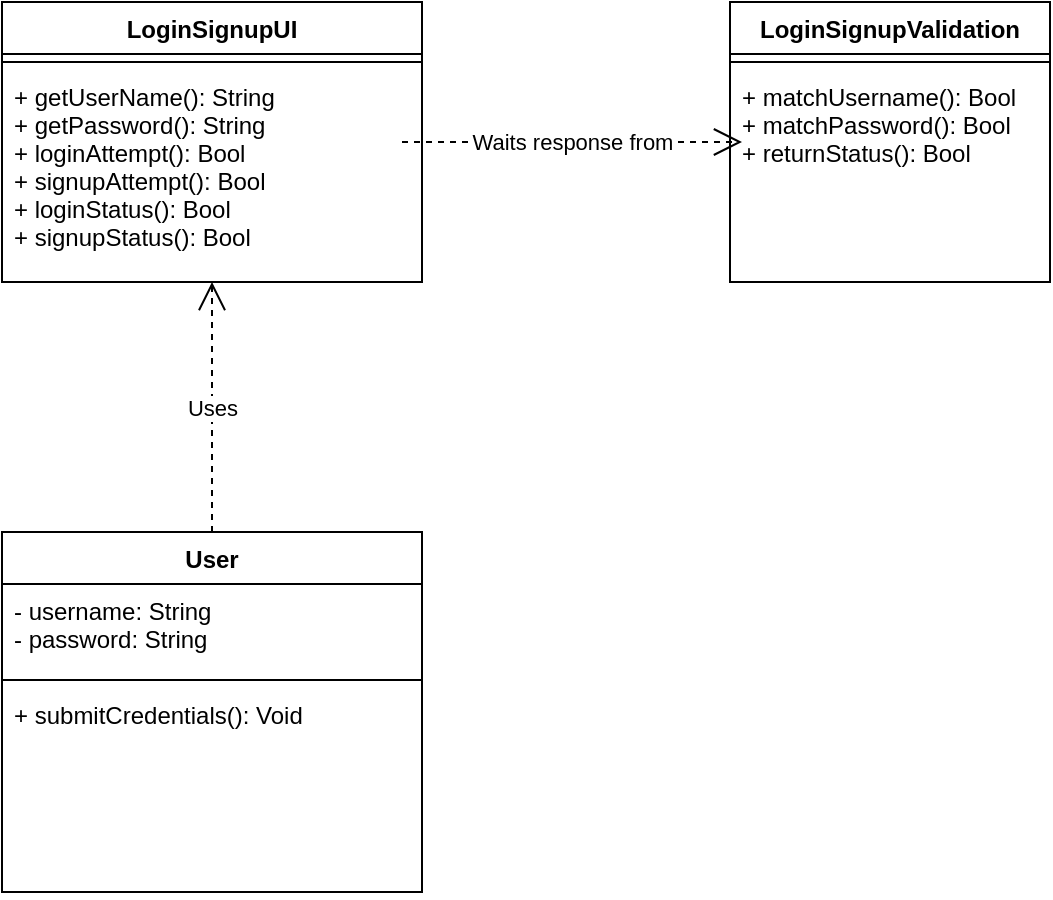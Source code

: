<mxfile version="14.4.9" type="github"><diagram id="WIL5kN3B1NPOziprGyco" name="Page-1"><mxGraphModel dx="1422" dy="762" grid="0" gridSize="10" guides="1" tooltips="1" connect="1" arrows="1" fold="1" page="1" pageScale="1" pageWidth="827" pageHeight="1169" math="0" shadow="0"><root><mxCell id="0"/><mxCell id="1" parent="0"/><mxCell id="sXeATQgISM9oi46G_0YH-5" value="LoginSignupUI" style="swimlane;fontStyle=1;align=center;verticalAlign=top;childLayout=stackLayout;horizontal=1;startSize=26;horizontalStack=0;resizeParent=1;resizeParentMax=0;resizeLast=0;collapsible=1;marginBottom=0;" parent="1" vertex="1"><mxGeometry x="152" y="140" width="210" height="140" as="geometry"/></mxCell><mxCell id="sXeATQgISM9oi46G_0YH-7" value="" style="line;strokeWidth=1;fillColor=none;align=left;verticalAlign=middle;spacingTop=-1;spacingLeft=3;spacingRight=3;rotatable=0;labelPosition=right;points=[];portConstraint=eastwest;" parent="sXeATQgISM9oi46G_0YH-5" vertex="1"><mxGeometry y="26" width="210" height="8" as="geometry"/></mxCell><mxCell id="sXeATQgISM9oi46G_0YH-26" value="Waits response from" style="endArrow=open;endSize=12;dashed=1;html=1;" parent="sXeATQgISM9oi46G_0YH-5" edge="1"><mxGeometry width="160" relative="1" as="geometry"><mxPoint x="200" y="70" as="sourcePoint"/><mxPoint x="370" y="70" as="targetPoint"/></mxGeometry></mxCell><mxCell id="sXeATQgISM9oi46G_0YH-8" value="+ getUserName(): String&#10;+ getPassword(): String&#10;+ loginAttempt(): Bool&#10;+ signupAttempt(): Bool&#10;+ loginStatus(): Bool&#10;+ signupStatus(): Bool" style="text;strokeColor=none;fillColor=none;align=left;verticalAlign=top;spacingLeft=4;spacingRight=4;overflow=hidden;rotatable=0;points=[[0,0.5],[1,0.5]];portConstraint=eastwest;" parent="sXeATQgISM9oi46G_0YH-5" vertex="1"><mxGeometry y="34" width="210" height="106" as="geometry"/></mxCell><mxCell id="sXeATQgISM9oi46G_0YH-9" value="LoginSignupValidation" style="swimlane;fontStyle=1;align=center;verticalAlign=top;childLayout=stackLayout;horizontal=1;startSize=26;horizontalStack=0;resizeParent=1;resizeParentMax=0;resizeLast=0;collapsible=1;marginBottom=0;" parent="1" vertex="1"><mxGeometry x="516" y="140" width="160" height="140" as="geometry"/></mxCell><mxCell id="sXeATQgISM9oi46G_0YH-11" value="" style="line;strokeWidth=1;fillColor=none;align=left;verticalAlign=middle;spacingTop=-1;spacingLeft=3;spacingRight=3;rotatable=0;labelPosition=right;points=[];portConstraint=eastwest;" parent="sXeATQgISM9oi46G_0YH-9" vertex="1"><mxGeometry y="26" width="160" height="8" as="geometry"/></mxCell><mxCell id="sXeATQgISM9oi46G_0YH-12" value="+ matchUsername(): Bool&#10;+ matchPassword(): Bool&#10;+ returnStatus(): Bool" style="text;strokeColor=none;fillColor=none;align=left;verticalAlign=top;spacingLeft=4;spacingRight=4;overflow=hidden;rotatable=0;points=[[0,0.5],[1,0.5]];portConstraint=eastwest;" parent="sXeATQgISM9oi46G_0YH-9" vertex="1"><mxGeometry y="34" width="160" height="106" as="geometry"/></mxCell><mxCell id="sXeATQgISM9oi46G_0YH-21" value="User" style="swimlane;fontStyle=1;align=center;verticalAlign=top;childLayout=stackLayout;horizontal=1;startSize=26;horizontalStack=0;resizeParent=1;resizeParentMax=0;resizeLast=0;collapsible=1;marginBottom=0;" parent="1" vertex="1"><mxGeometry x="152" y="405" width="210" height="180" as="geometry"/></mxCell><mxCell id="sXeATQgISM9oi46G_0YH-22" value="- username: String&#10;- password: String" style="text;strokeColor=none;fillColor=none;align=left;verticalAlign=top;spacingLeft=4;spacingRight=4;overflow=hidden;rotatable=0;points=[[0,0.5],[1,0.5]];portConstraint=eastwest;" parent="sXeATQgISM9oi46G_0YH-21" vertex="1"><mxGeometry y="26" width="210" height="44" as="geometry"/></mxCell><mxCell id="sXeATQgISM9oi46G_0YH-23" value="" style="line;strokeWidth=1;fillColor=none;align=left;verticalAlign=middle;spacingTop=-1;spacingLeft=3;spacingRight=3;rotatable=0;labelPosition=right;points=[];portConstraint=eastwest;" parent="sXeATQgISM9oi46G_0YH-21" vertex="1"><mxGeometry y="70" width="210" height="8" as="geometry"/></mxCell><mxCell id="sXeATQgISM9oi46G_0YH-24" value="+ submitCredentials(): Void" style="text;strokeColor=none;fillColor=none;align=left;verticalAlign=top;spacingLeft=4;spacingRight=4;overflow=hidden;rotatable=0;points=[[0,0.5],[1,0.5]];portConstraint=eastwest;" parent="sXeATQgISM9oi46G_0YH-21" vertex="1"><mxGeometry y="78" width="210" height="102" as="geometry"/></mxCell><mxCell id="sXeATQgISM9oi46G_0YH-25" value="Uses" style="endArrow=open;endSize=12;dashed=1;html=1;exitX=0.5;exitY=0;exitDx=0;exitDy=0;" parent="1" source="sXeATQgISM9oi46G_0YH-21" target="sXeATQgISM9oi46G_0YH-8" edge="1"><mxGeometry width="160" relative="1" as="geometry"><mxPoint x="242" y="405" as="sourcePoint"/><mxPoint x="402" y="405" as="targetPoint"/></mxGeometry></mxCell></root></mxGraphModel></diagram></mxfile>